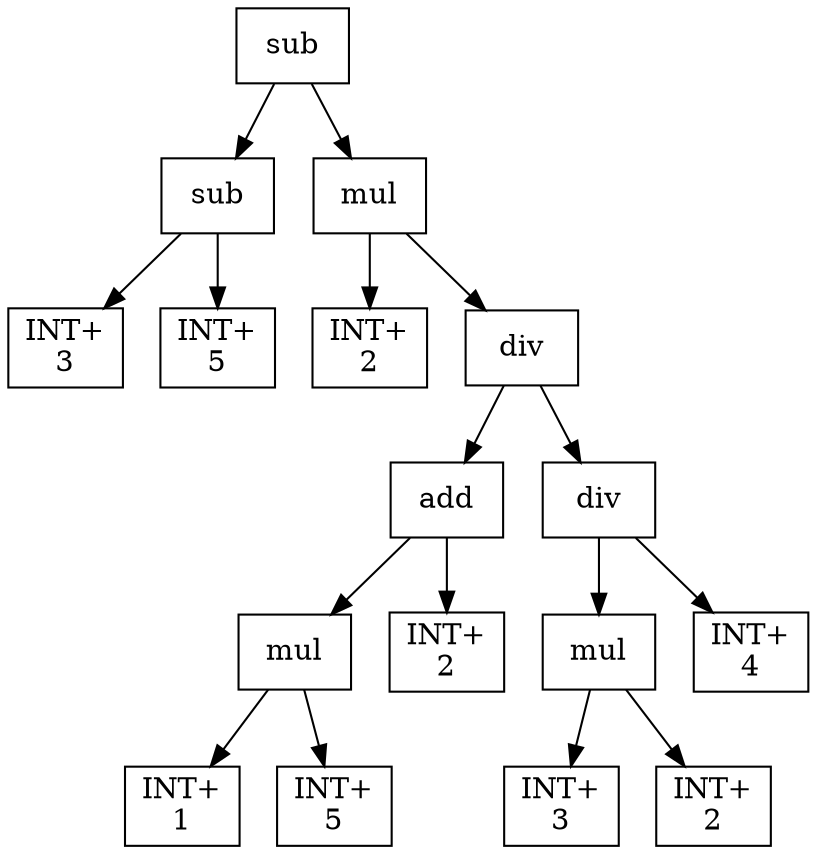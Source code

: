 digraph expr {
  node [shape=box];
  n1 [label="sub"];
  n2 [label="sub"];
  n3 [label="INT+\n3"];
  n4 [label="INT+\n5"];
  n2 -> n3;
  n2 -> n4;
  n5 [label="mul"];
  n6 [label="INT+\n2"];
  n7 [label="div"];
  n8 [label="add"];
  n9 [label="mul"];
  n10 [label="INT+\n1"];
  n11 [label="INT+\n5"];
  n9 -> n10;
  n9 -> n11;
  n12 [label="INT+\n2"];
  n8 -> n9;
  n8 -> n12;
  n13 [label="div"];
  n14 [label="mul"];
  n15 [label="INT+\n3"];
  n16 [label="INT+\n2"];
  n14 -> n15;
  n14 -> n16;
  n17 [label="INT+\n4"];
  n13 -> n14;
  n13 -> n17;
  n7 -> n8;
  n7 -> n13;
  n5 -> n6;
  n5 -> n7;
  n1 -> n2;
  n1 -> n5;
}